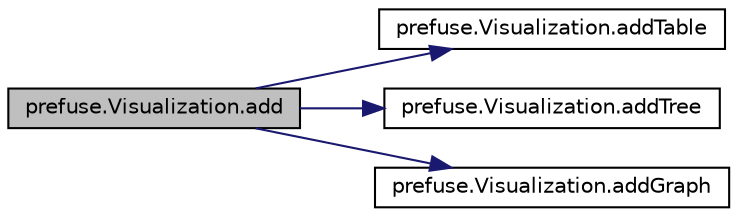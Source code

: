 digraph G
{
  edge [fontname="Helvetica",fontsize="10",labelfontname="Helvetica",labelfontsize="10"];
  node [fontname="Helvetica",fontsize="10",shape=record];
  rankdir="LR";
  Node1 [label="prefuse.Visualization.add",height=0.2,width=0.4,color="black", fillcolor="grey75", style="filled" fontcolor="black"];
  Node1 -> Node2 [color="midnightblue",fontsize="10",style="solid",fontname="Helvetica"];
  Node2 [label="prefuse.Visualization.addTable",height=0.2,width=0.4,color="black", fillcolor="white", style="filled",URL="$classprefuse_1_1_visualization.html#a80111fdd15baef4780b2bb705f8257b4"];
  Node1 -> Node3 [color="midnightblue",fontsize="10",style="solid",fontname="Helvetica"];
  Node3 [label="prefuse.Visualization.addTree",height=0.2,width=0.4,color="black", fillcolor="white", style="filled",URL="$classprefuse_1_1_visualization.html#acf625891c06a99db4c87fa4c886b048a"];
  Node1 -> Node4 [color="midnightblue",fontsize="10",style="solid",fontname="Helvetica"];
  Node4 [label="prefuse.Visualization.addGraph",height=0.2,width=0.4,color="black", fillcolor="white", style="filled",URL="$classprefuse_1_1_visualization.html#ad683162b64622b5b27cf525d66e423f5"];
}
